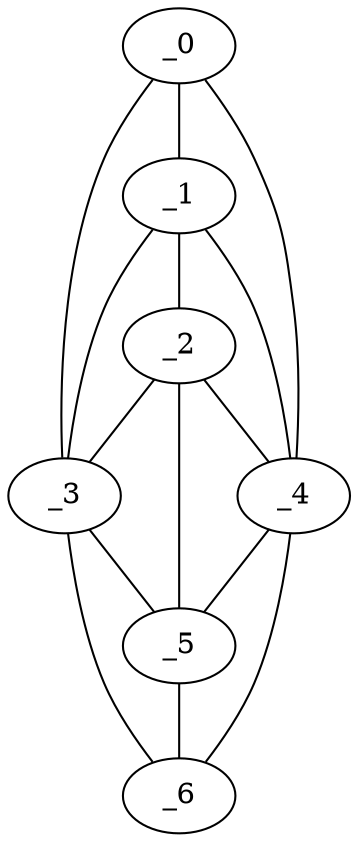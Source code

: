 graph "obj36__60.gxl" {
	_0	 [x=60,
		y=23];
	_1	 [x=83,
		y=49];
	_0 -- _1	 [valence=2];
	_3	 [x=86,
		y=68];
	_0 -- _3	 [valence=1];
	_4	 [x=92,
		y=40];
	_0 -- _4	 [valence=1];
	_2	 [x=86,
		y=59];
	_1 -- _2	 [valence=2];
	_1 -- _3	 [valence=2];
	_1 -- _4	 [valence=2];
	_2 -- _3	 [valence=2];
	_2 -- _4	 [valence=2];
	_5	 [x=113,
		y=68];
	_2 -- _5	 [valence=2];
	_3 -- _5	 [valence=2];
	_6	 [x=124,
		y=76];
	_3 -- _6	 [valence=1];
	_4 -- _5	 [valence=2];
	_4 -- _6	 [valence=1];
	_5 -- _6	 [valence=2];
}
